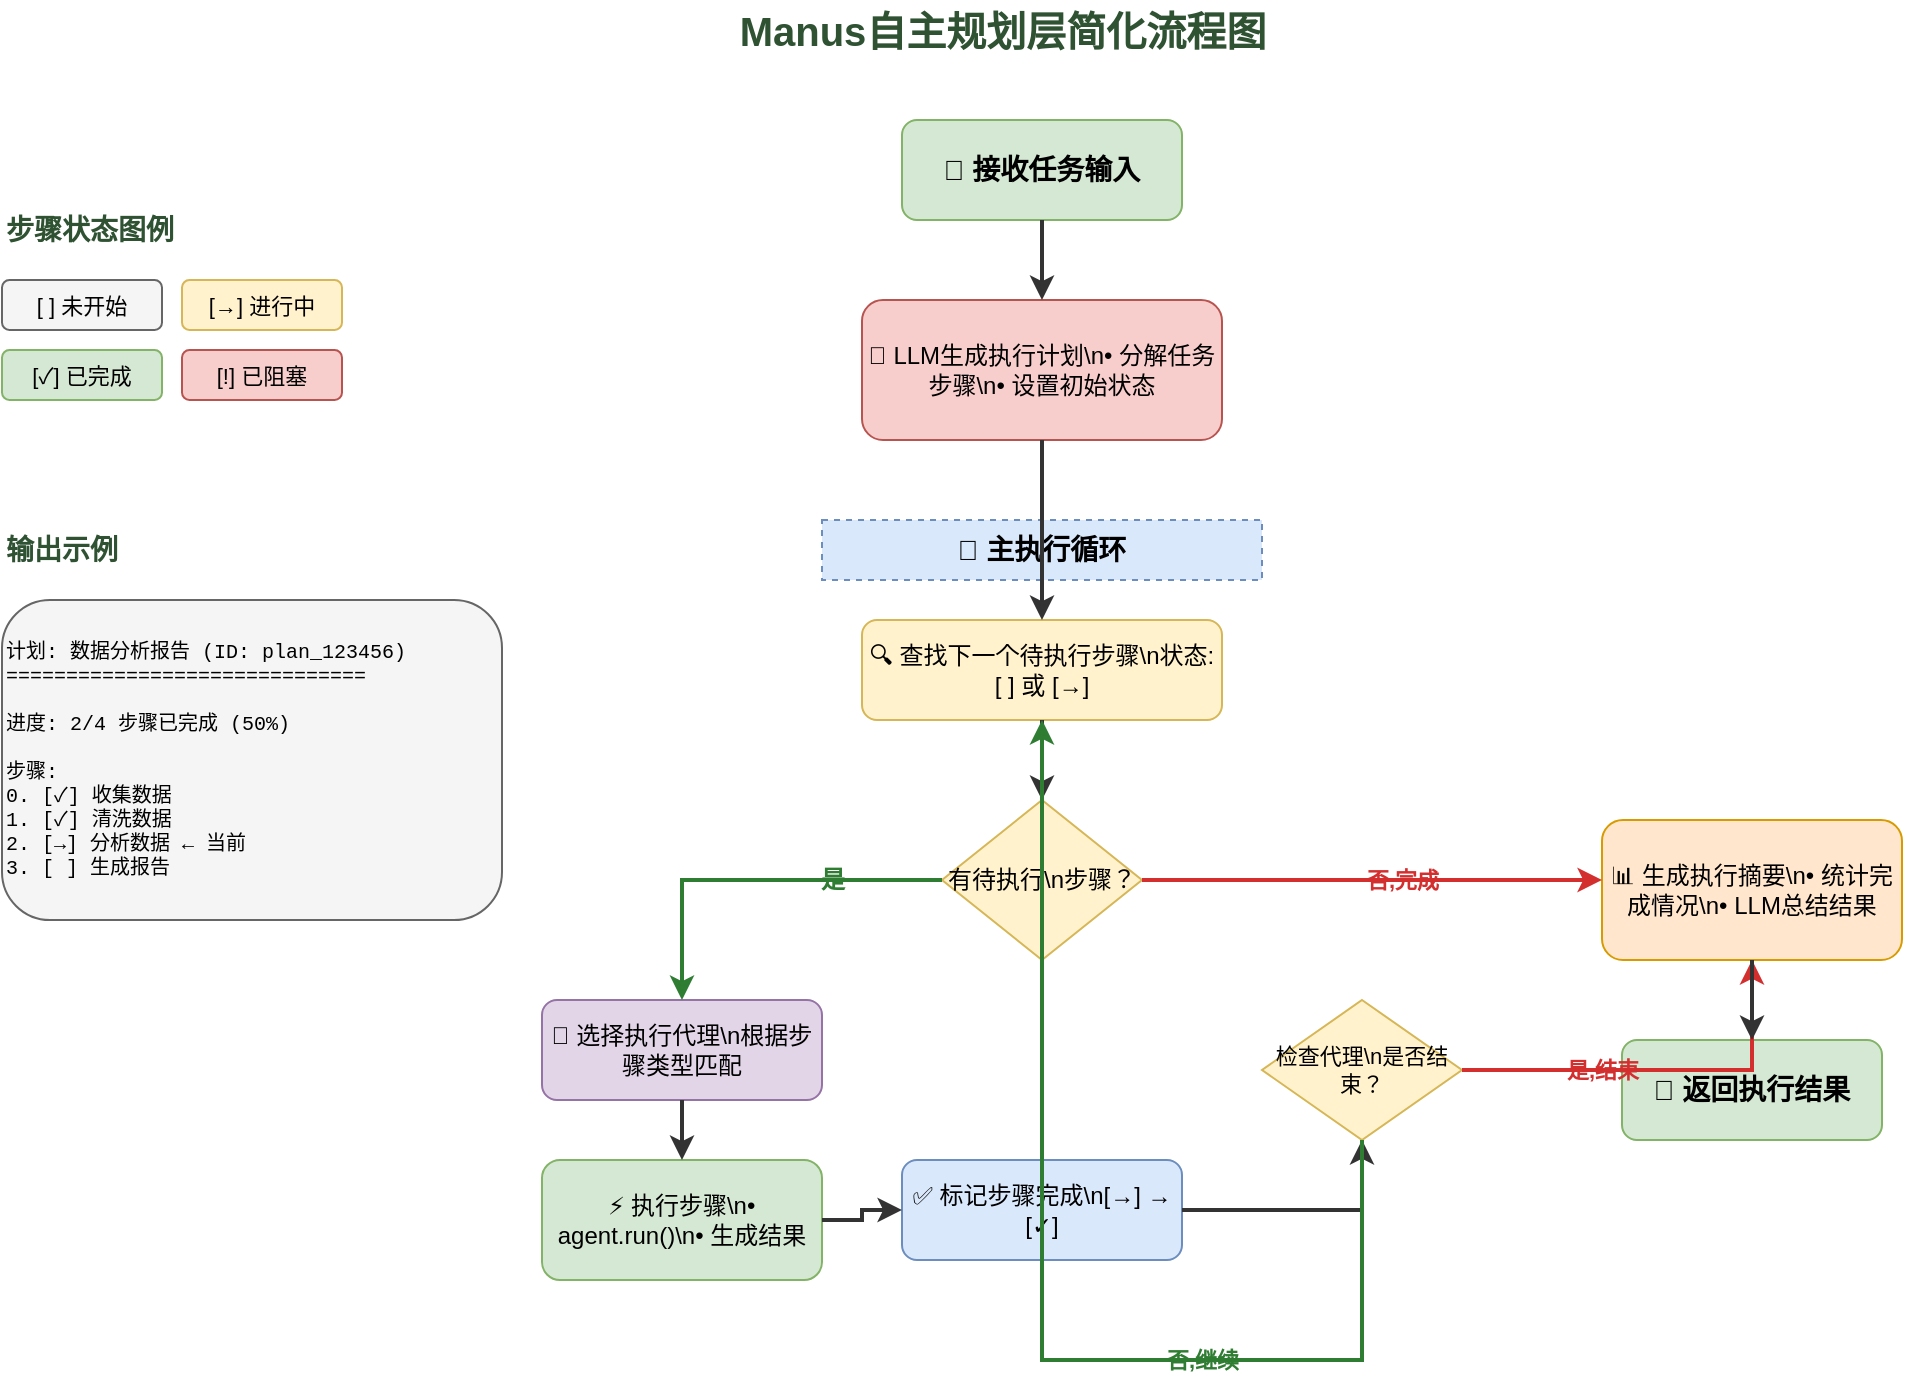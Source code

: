 <mxfile version="24.7.14">
  <diagram name="Manus自主规划层简化流程图" id="manus-planning-simple">
    <mxGraphModel dx="1000" dy="600" grid="1" gridSize="10" guides="1" tooltips="1" connect="1" arrows="1" fold="1" page="1" pageScale="1" pageWidth="1200" pageHeight="800" math="0" shadow="0">
      <root>
        <mxCell id="0"/>
        <mxCell id="1" parent="0"/>

        <!-- 标题 -->
        <mxCell id="title" value="Manus自主规划层简化流程图" style="text;html=1;align=center;verticalAlign=middle;resizable=0;points=[];autosize=1;strokeColor=none;fillColor=none;fontSize=20;fontStyle=1;fontColor=#2F5233;" vertex="1" parent="1">
          <mxGeometry x="400" y="20" width="300" height="30" as="geometry"/>
        </mxCell>

        <!-- 开始 -->
        <mxCell id="start" value="📝 接收任务输入" style="rounded=1;whiteSpace=wrap;html=1;fillColor=#d5e8d4;strokeColor=#82b366;fontSize=14;fontStyle=1;" vertex="1" parent="1">
          <mxGeometry x="500" y="80" width="140" height="50" as="geometry"/>
        </mxCell>

        <!-- 生成计划 -->
        <mxCell id="create_plan" value="🤖 LLM生成执行计划\n• 分解任务步骤\n• 设置初始状态" style="rounded=1;whiteSpace=wrap;html=1;fillColor=#f8cecc;strokeColor=#b85450;fontSize=12;" vertex="1" parent="1">
          <mxGeometry x="480" y="170" width="180" height="70" as="geometry"/>
        </mxCell>

        <!-- 主循环开始 -->
        <mxCell id="main_loop" value="🔄 主执行循环" style="rounded=0;whiteSpace=wrap;html=1;fillColor=#dae8fc;strokeColor=#6c8ebf;fontSize=14;fontStyle=1;dashed=1;" vertex="1" parent="1">
          <mxGeometry x="460" y="280" width="220" height="30" as="geometry"/>
        </mxCell>

        <!-- 获取下一步 -->
        <mxCell id="get_next" value="🔍 查找下一个待执行步骤\n状态: [ ] 或 [→]" style="rounded=1;whiteSpace=wrap;html=1;fillColor=#fff2cc;strokeColor=#d6b656;fontSize=12;" vertex="1" parent="1">
          <mxGeometry x="480" y="330" width="180" height="50" as="geometry"/>
        </mxCell>

        <!-- 决策：是否有步骤 -->
        <mxCell id="has_step" value="有待执行\n步骤？" style="rhombus;whiteSpace=wrap;html=1;fillColor=#fff2cc;strokeColor=#d6b656;fontSize=12;" vertex="1" parent="1">
          <mxGeometry x="520" y="420" width="100" height="80" as="geometry"/>
        </mxCell>

        <!-- 选择代理 -->
        <mxCell id="select_agent" value="🎯 选择执行代理\n根据步骤类型匹配" style="rounded=1;whiteSpace=wrap;html=1;fillColor=#e1d5e7;strokeColor=#9673a6;fontSize=12;" vertex="1" parent="1">
          <mxGeometry x="320" y="520" width="140" height="50" as="geometry"/>
        </mxCell>

        <!-- 执行步骤 -->
        <mxCell id="execute_step" value="⚡ 执行步骤\n• agent.run()\n• 生成结果" style="rounded=1;whiteSpace=wrap;html=1;fillColor=#d5e8d4;strokeColor=#82b366;fontSize=12;" vertex="1" parent="1">
          <mxGeometry x="320" y="600" width="140" height="60" as="geometry"/>
        </mxCell>

        <!-- 更新状态 -->
        <mxCell id="update_status" value="✅ 标记步骤完成\n[→] → [✓]" style="rounded=1;whiteSpace=wrap;html=1;fillColor=#dae8fc;strokeColor=#6c8ebf;fontSize=12;" vertex="1" parent="1">
          <mxGeometry x="500" y="600" width="140" height="50" as="geometry"/>
        </mxCell>

        <!-- 检查是否结束 -->
        <mxCell id="check_finish" value="检查代理\n是否结束？" style="rhombus;whiteSpace=wrap;html=1;fillColor=#fff2cc;strokeColor=#d6b656;fontSize=11;" vertex="1" parent="1">
          <mxGeometry x="680" y="520" width="100" height="70" as="geometry"/>
        </mxCell>

        <!-- 生成摘要 -->
        <mxCell id="summary" value="📊 生成执行摘要\n• 统计完成情况\n• LLM总结结果" style="rounded=1;whiteSpace=wrap;html=1;fillColor=#ffe6cc;strokeColor=#d79b00;fontSize=12;" vertex="1" parent="1">
          <mxGeometry x="850" y="430" width="150" height="70" as="geometry"/>
        </mxCell>

        <!-- 结束 -->
        <mxCell id="end" value="🎉 返回执行结果" style="rounded=1;whiteSpace=wrap;html=1;fillColor=#d5e8d4;strokeColor=#82b366;fontSize=14;fontStyle=1;" vertex="1" parent="1">
          <mxGeometry x="860" y="540" width="130" height="50" as="geometry"/>
        </mxCell>

        <!-- 连接线 -->
        <!-- 开始到生成计划 -->
        <mxCell id="edge1" style="edgeStyle=orthogonalEdgeStyle;rounded=0;orthogonalLoop=1;jettySize=auto;html=1;strokeWidth=2;strokeColor=#333333;" source="start" target="create_plan" edge="1" parent="1">
          <mxGeometry relative="1" as="geometry"/>
        </mxCell>

        <!-- 生成计划到主循环 -->
        <mxCell id="edge2" style="edgeStyle=orthogonalEdgeStyle;rounded=0;orthogonalLoop=1;jettySize=auto;html=1;strokeWidth=2;strokeColor=#333333;" source="create_plan" target="get_next" edge="1" parent="1">
          <mxGeometry relative="1" as="geometry"/>
        </mxCell>

        <!-- 获取下一步到决策 -->
        <mxCell id="edge3" style="edgeStyle=orthogonalEdgeStyle;rounded=0;orthogonalLoop=1;jettySize=auto;html=1;strokeWidth=2;strokeColor=#333333;" source="get_next" target="has_step" edge="1" parent="1">
          <mxGeometry relative="1" as="geometry"/>
        </mxCell>

        <!-- 有步骤到选择代理 -->
        <mxCell id="edge4" style="edgeStyle=orthogonalEdgeStyle;rounded=0;orthogonalLoop=1;jettySize=auto;html=1;strokeWidth=2;strokeColor=#2e7d32;" source="has_step" target="select_agent" edge="1" parent="1">
          <mxGeometry relative="1" as="geometry">
            <Array as="points">
              <mxPoint x="520" y="460"/>
              <mxPoint x="390" y="460"/>
              <mxPoint x="390" y="545"/>
            </Array>
          </mxGeometry>
        </mxCell>
        <mxCell id="edge4_label" value="是" style="text;html=1;align=center;verticalAlign=middle;resizable=0;points=[];autosize=1;strokeColor=none;fillColor=none;fontSize=12;fontColor=#2e7d32;fontStyle=1;" vertex="1" parent="1">
          <mxGeometry x="450" y="445" width="30" height="30" as="geometry"/>
        </mxCell>

        <!-- 无步骤到摘要 -->
        <mxCell id="edge5" style="edgeStyle=orthogonalEdgeStyle;rounded=0;orthogonalLoop=1;jettySize=auto;html=1;strokeWidth=2;strokeColor=#d32f2f;" source="has_step" target="summary" edge="1" parent="1">
          <mxGeometry relative="1" as="geometry">
            <Array as="points">
              <mxPoint x="620" y="460"/>
              <mxPoint x="925" y="460"/>
            </Array>
          </mxGeometry>
        </mxCell>
        <mxCell id="edge5_label" value="否,完成" style="text;html=1;align=center;verticalAlign=middle;resizable=0;points=[];autosize=1;strokeColor=none;fillColor=none;fontSize=11;fontColor=#d32f2f;fontStyle=1;" vertex="1" parent="1">
          <mxGeometry x="720" y="445" width="60" height="30" as="geometry"/>
        </mxCell>

        <!-- 选择代理到执行 -->
        <mxCell id="edge6" style="edgeStyle=orthogonalEdgeStyle;rounded=0;orthogonalLoop=1;jettySize=auto;html=1;strokeWidth=2;strokeColor=#333333;" source="select_agent" target="execute_step" edge="1" parent="1">
          <mxGeometry relative="1" as="geometry"/>
        </mxCell>

        <!-- 执行到更新状态 -->
        <mxCell id="edge7" style="edgeStyle=orthogonalEdgeStyle;rounded=0;orthogonalLoop=1;jettySize=auto;html=1;strokeWidth=2;strokeColor=#333333;" source="execute_step" target="update_status" edge="1" parent="1">
          <mxGeometry relative="1" as="geometry"/>
        </mxCell>

        <!-- 更新状态到检查结束 -->
        <mxCell id="edge8" style="edgeStyle=orthogonalEdgeStyle;rounded=0;orthogonalLoop=1;jettySize=auto;html=1;strokeWidth=2;strokeColor=#333333;" source="update_status" target="check_finish" edge="1" parent="1">
          <mxGeometry relative="1" as="geometry">
            <Array as="points">
              <mxPoint x="640" y="625"/>
              <mxPoint x="730" y="625"/>
              <mxPoint x="730" y="555"/>
            </Array>
          </mxGeometry>
        </mxCell>

        <!-- 代理结束到摘要 -->
        <mxCell id="edge9" style="edgeStyle=orthogonalEdgeStyle;rounded=0;orthogonalLoop=1;jettySize=auto;html=1;strokeWidth=2;strokeColor=#d32f2f;" source="check_finish" target="summary" edge="1" parent="1">
          <mxGeometry relative="1" as="geometry">
            <Array as="points">
              <mxPoint x="800" y="555"/>
              <mxPoint x="925" y="555"/>
              <mxPoint x="925" y="500"/>
            </Array>
          </mxGeometry>
        </mxCell>
        <mxCell id="edge9_label" value="是,结束" style="text;html=1;align=center;verticalAlign=middle;resizable=0;points=[];autosize=1;strokeColor=none;fillColor=none;fontSize=11;fontColor=#d32f2f;fontStyle=1;" vertex="1" parent="1">
          <mxGeometry x="820" y="540" width="60" height="30" as="geometry"/>
        </mxCell>

        <!-- 代理未结束，继续循环 -->
        <mxCell id="edge10" style="edgeStyle=orthogonalEdgeStyle;rounded=0;orthogonalLoop=1;jettySize=auto;html=1;strokeWidth=2;strokeColor=#2e7d32;" source="check_finish" target="get_next" edge="1" parent="1">
          <mxGeometry relative="1" as="geometry">
            <Array as="points">
              <mxPoint x="730" y="700"/>
              <mxPoint x="570" y="700"/>
            </Array>
          </mxGeometry>
        </mxCell>
        <mxCell id="edge10_label" value="否,继续" style="text;html=1;align=center;verticalAlign=middle;resizable=0;points=[];autosize=1;strokeColor=none;fillColor=none;fontSize=11;fontColor=#2e7d32;fontStyle=1;" vertex="1" parent="1">
          <mxGeometry x="620" y="685" width="60" height="30" as="geometry"/>
        </mxCell>

        <!-- 摘要到结束 -->
        <mxCell id="edge11" style="edgeStyle=orthogonalEdgeStyle;rounded=0;orthogonalLoop=1;jettySize=auto;html=1;strokeWidth=2;strokeColor=#333333;" source="summary" target="end" edge="1" parent="1">
          <mxGeometry relative="1" as="geometry"/>
        </mxCell>

        <!-- 状态图例 -->
        <mxCell id="legend_title" value="步骤状态图例" style="text;html=1;align=left;verticalAlign=middle;resizable=0;points=[];autosize=1;strokeColor=none;fillColor=none;fontSize=14;fontStyle=1;fontColor=#2F5233;" vertex="1" parent="1">
          <mxGeometry x="50" y="120" width="120" height="30" as="geometry"/>
        </mxCell>

        <mxCell id="status1" value="[ ] 未开始" style="rounded=1;whiteSpace=wrap;html=1;fillColor=#f5f5f5;strokeColor=#666666;fontSize=11;" vertex="1" parent="1">
          <mxGeometry x="50" y="160" width="80" height="25" as="geometry"/>
        </mxCell>

        <mxCell id="status2" value="[→] 进行中" style="rounded=1;whiteSpace=wrap;html=1;fillColor=#fff2cc;strokeColor=#d6b656;fontSize=11;" vertex="1" parent="1">
          <mxGeometry x="140" y="160" width="80" height="25" as="geometry"/>
        </mxCell>

        <mxCell id="status3" value="[✓] 已完成" style="rounded=1;whiteSpace=wrap;html=1;fillColor=#d5e8d4;strokeColor=#82b366;fontSize=11;" vertex="1" parent="1">
          <mxGeometry x="50" y="195" width="80" height="25" as="geometry"/>
        </mxCell>

        <mxCell id="status4" value="[!] 已阻塞" style="rounded=1;whiteSpace=wrap;html=1;fillColor=#f8cecc;strokeColor=#b85450;fontSize=11;" vertex="1" parent="1">
          <mxGeometry x="140" y="195" width="80" height="25" as="geometry"/>
        </mxCell>

        <!-- 示例输出 -->
        <mxCell id="example_title" value="输出示例" style="text;html=1;align=left;verticalAlign=middle;resizable=0;points=[];autosize=1;strokeColor=none;fillColor=none;fontSize=14;fontStyle=1;fontColor=#2F5233;" vertex="1" parent="1">
          <mxGeometry x="50" y="280" width="80" height="30" as="geometry"/>
        </mxCell>

        <mxCell id="example_box" value="计划: 数据分析报告 (ID: plan_123456)&#xa;==============================&#xa;&#xa;进度: 2/4 步骤已完成 (50%)&#xa;&#xa;步骤:&#xa;0. [✓] 收集数据&#xa;1. [✓] 清洗数据&#xa;2. [→] 分析数据 ← 当前&#xa;3. [ ] 生成报告" style="rounded=1;whiteSpace=wrap;html=1;fillColor=#f5f5f5;strokeColor=#666666;fontSize=10;align=left;fontFamily=Courier New;" vertex="1" parent="1">
          <mxGeometry x="50" y="320" width="250" height="160" as="geometry"/>
        </mxCell>

      </root>
    </mxGraphModel>
  </diagram>
</mxfile>
